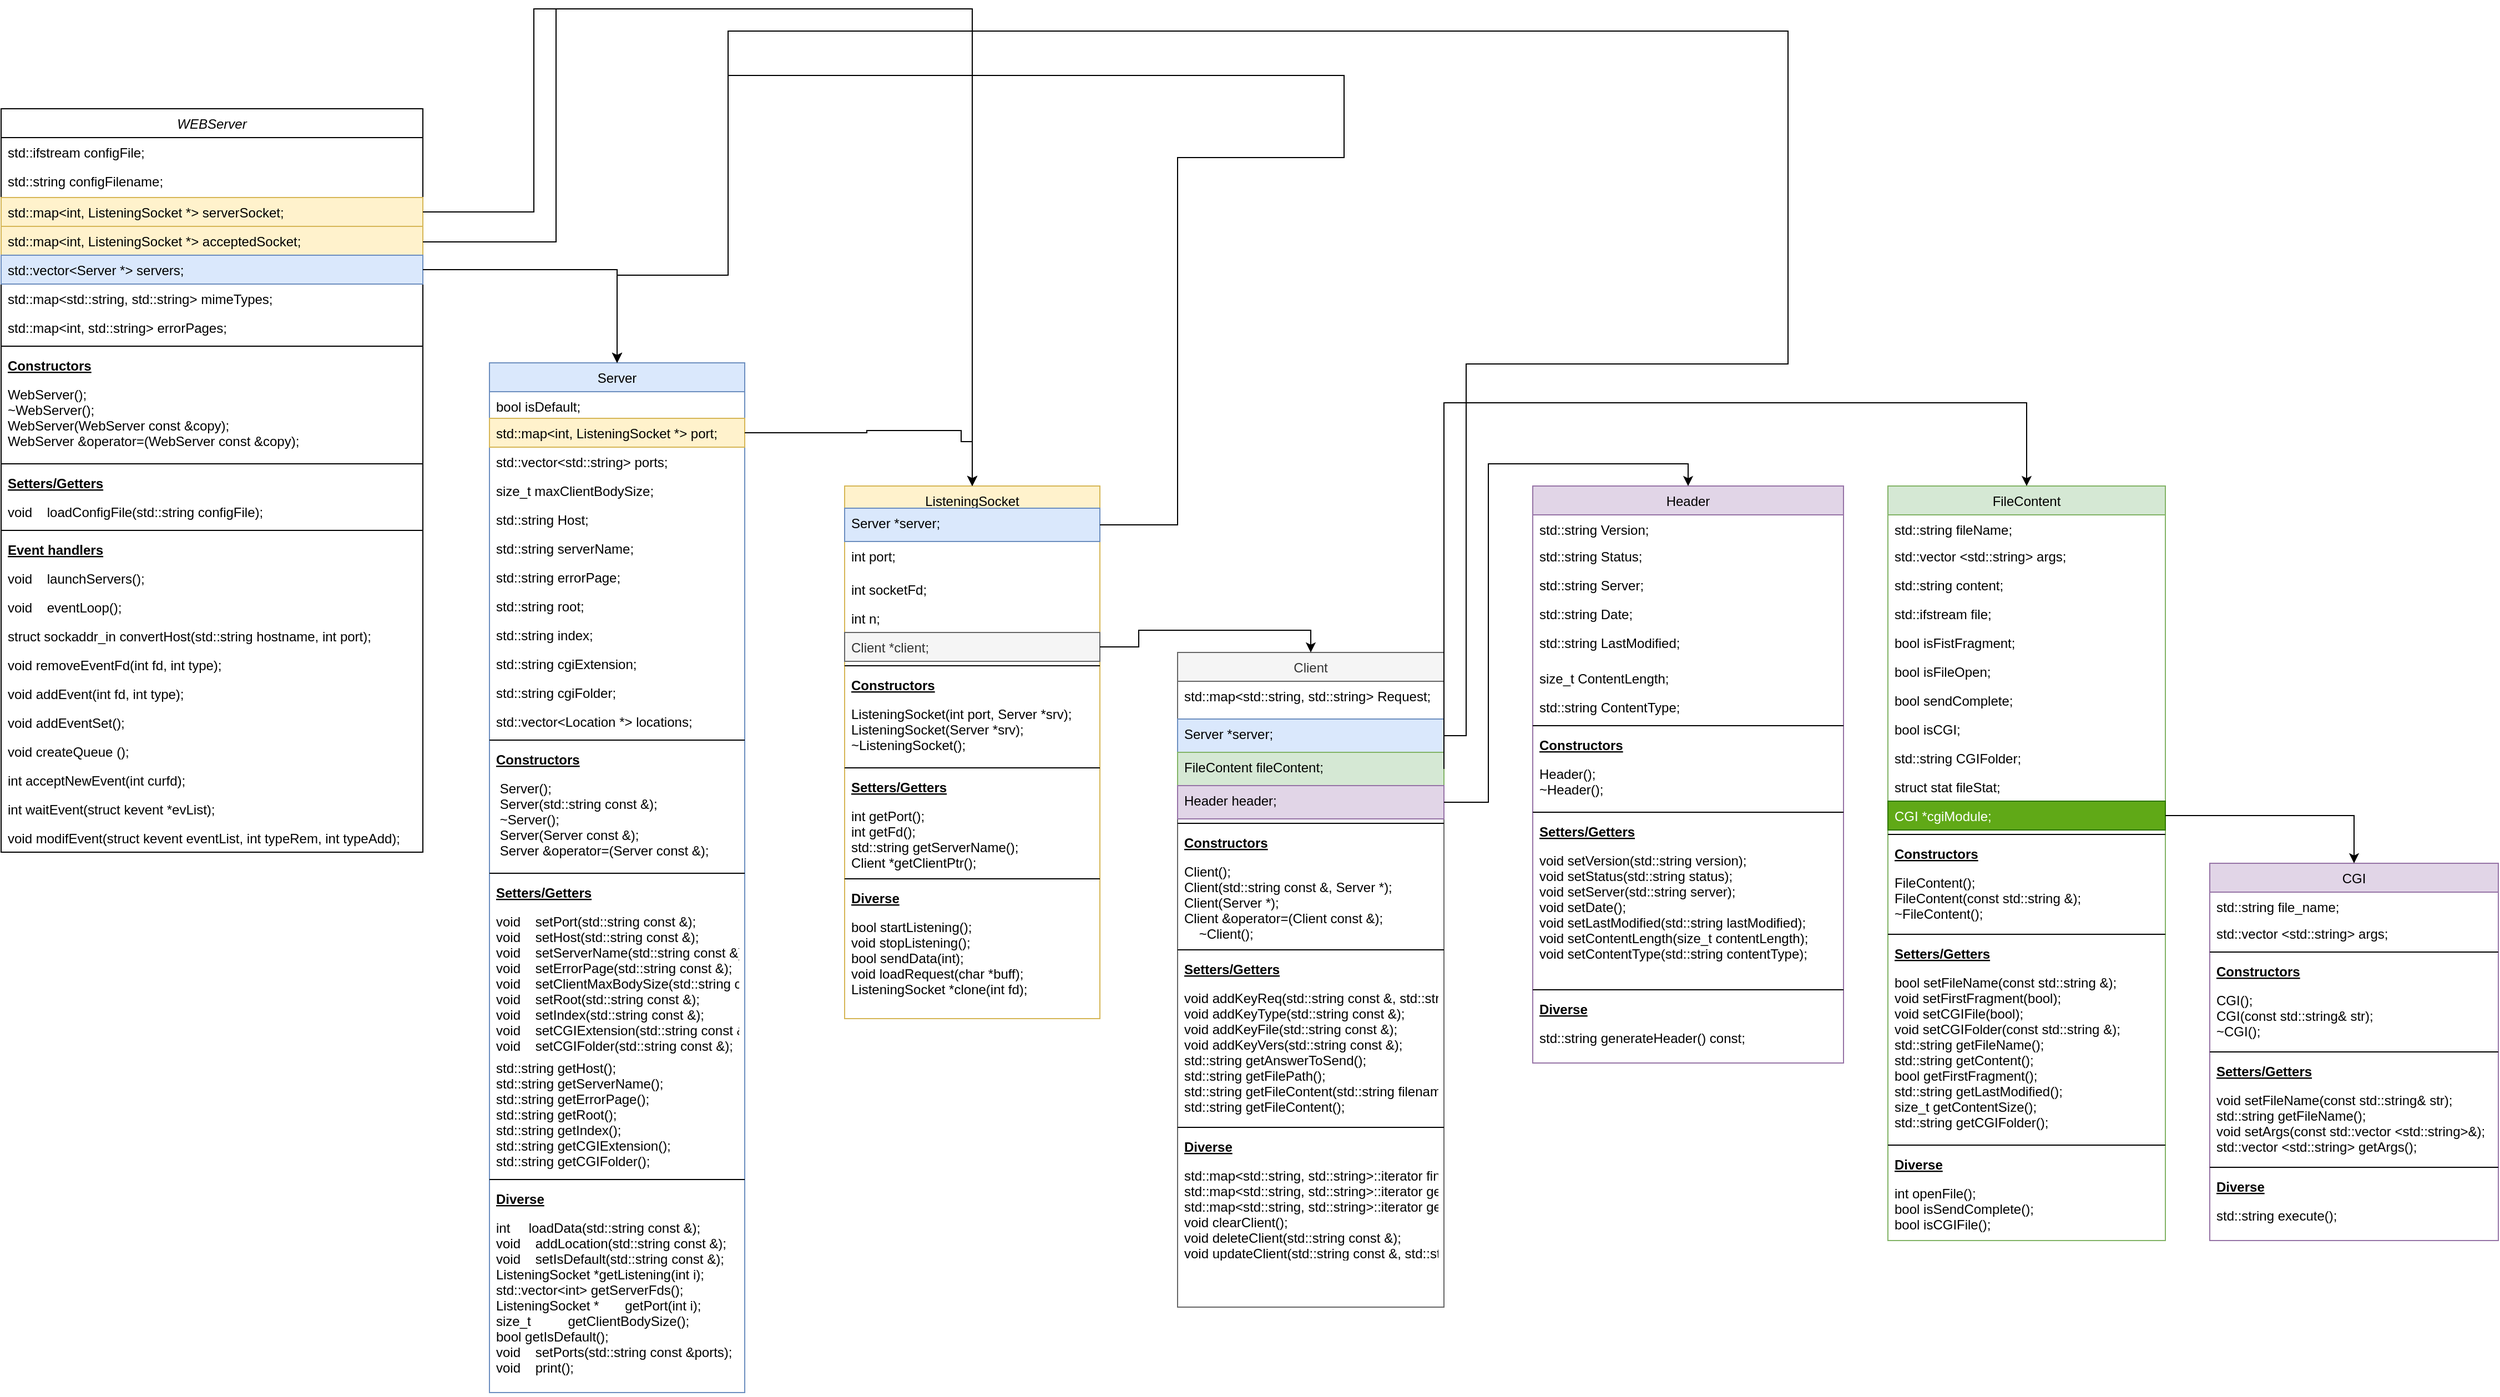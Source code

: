<mxfile version="24.4.8" type="device">
  <diagram id="C5RBs43oDa-KdzZeNtuy" name="Page-1">
    <mxGraphModel dx="3176" dy="6642" grid="1" gridSize="10" guides="1" tooltips="1" connect="1" arrows="1" fold="1" page="1" pageScale="1" pageWidth="2336" pageHeight="1654" math="0" shadow="0">
      <root>
        <mxCell id="WIyWlLk6GJQsqaUBKTNV-0" />
        <mxCell id="WIyWlLk6GJQsqaUBKTNV-1" parent="WIyWlLk6GJQsqaUBKTNV-0" />
        <mxCell id="zkfFHV4jXpPFQw0GAbJ--0" value="WEBServer" style="swimlane;fontStyle=2;align=center;verticalAlign=top;childLayout=stackLayout;horizontal=1;startSize=26;horizontalStack=0;resizeParent=1;resizeLast=0;collapsible=1;marginBottom=0;rounded=0;shadow=0;strokeWidth=1;" parent="WIyWlLk6GJQsqaUBKTNV-1" vertex="1">
          <mxGeometry x="40" y="-4840" width="380" height="670" as="geometry">
            <mxRectangle x="230" y="140" width="160" height="26" as="alternateBounds" />
          </mxGeometry>
        </mxCell>
        <mxCell id="zkfFHV4jXpPFQw0GAbJ--1" value="std::ifstream     configFile;" style="text;align=left;verticalAlign=top;spacingLeft=4;spacingRight=4;overflow=hidden;rotatable=0;points=[[0,0.5],[1,0.5]];portConstraint=eastwest;" parent="zkfFHV4jXpPFQw0GAbJ--0" vertex="1">
          <mxGeometry y="26" width="380" height="26" as="geometry" />
        </mxCell>
        <mxCell id="zkfFHV4jXpPFQw0GAbJ--2" value="        std::string         configFilename;" style="text;align=left;verticalAlign=top;spacingLeft=4;spacingRight=4;overflow=hidden;rotatable=0;points=[[0,0.5],[1,0.5]];portConstraint=eastwest;rounded=0;shadow=0;html=0;" parent="zkfFHV4jXpPFQw0GAbJ--0" vertex="1">
          <mxGeometry y="52" width="380" height="28" as="geometry" />
        </mxCell>
        <mxCell id="zkfFHV4jXpPFQw0GAbJ--3" value="        std::map&lt;int, ListeningSocket *&gt;    serverSocket;" style="text;align=left;verticalAlign=top;spacingLeft=4;spacingRight=4;overflow=hidden;rotatable=0;points=[[0,0.5],[1,0.5]];portConstraint=eastwest;rounded=0;shadow=0;html=0;fillColor=#fff2cc;strokeColor=#d6b656;" parent="zkfFHV4jXpPFQw0GAbJ--0" vertex="1">
          <mxGeometry y="80" width="380" height="26" as="geometry" />
        </mxCell>
        <mxCell id="ML2xo1FJerdkUP84CqIJ-1" value="std::map&lt;int, ListeningSocket *&gt; acceptedSocket;" style="text;align=left;verticalAlign=top;spacingLeft=4;spacingRight=4;overflow=hidden;rotatable=0;points=[[0,0.5],[1,0.5]];portConstraint=eastwest;rounded=0;shadow=0;html=0;fillColor=#fff2cc;strokeColor=#d6b656;" parent="zkfFHV4jXpPFQw0GAbJ--0" vertex="1">
          <mxGeometry y="106" width="380" height="26" as="geometry" />
        </mxCell>
        <mxCell id="ML2xo1FJerdkUP84CqIJ-2" value="        std::vector&lt;Server *&gt;   servers;" style="text;align=left;verticalAlign=top;spacingLeft=4;spacingRight=4;overflow=hidden;rotatable=0;points=[[0,0.5],[1,0.5]];portConstraint=eastwest;rounded=0;shadow=0;html=0;fillColor=#dae8fc;strokeColor=#6c8ebf;" parent="zkfFHV4jXpPFQw0GAbJ--0" vertex="1">
          <mxGeometry y="132" width="380" height="26" as="geometry" />
        </mxCell>
        <mxCell id="ML2xo1FJerdkUP84CqIJ-3" value="        std::map&lt;std::string, std::string&gt;  mimeTypes;" style="text;align=left;verticalAlign=top;spacingLeft=4;spacingRight=4;overflow=hidden;rotatable=0;points=[[0,0.5],[1,0.5]];portConstraint=eastwest;rounded=0;shadow=0;html=0;" parent="zkfFHV4jXpPFQw0GAbJ--0" vertex="1">
          <mxGeometry y="158" width="380" height="26" as="geometry" />
        </mxCell>
        <mxCell id="ML2xo1FJerdkUP84CqIJ-4" value="        std::map&lt;int, std::string&gt;  errorPages;" style="text;align=left;verticalAlign=top;spacingLeft=4;spacingRight=4;overflow=hidden;rotatable=0;points=[[0,0.5],[1,0.5]];portConstraint=eastwest;rounded=0;shadow=0;html=0;" parent="zkfFHV4jXpPFQw0GAbJ--0" vertex="1">
          <mxGeometry y="184" width="380" height="26" as="geometry" />
        </mxCell>
        <mxCell id="zkfFHV4jXpPFQw0GAbJ--4" value="" style="line;html=1;strokeWidth=1;align=left;verticalAlign=middle;spacingTop=-1;spacingLeft=3;spacingRight=3;rotatable=0;labelPosition=right;points=[];portConstraint=eastwest;" parent="zkfFHV4jXpPFQw0GAbJ--0" vertex="1">
          <mxGeometry y="210" width="380" height="8" as="geometry" />
        </mxCell>
        <mxCell id="lbcptkGWw-PFIqOmlA4B-38" value="Constructors" style="text;align=left;verticalAlign=top;spacingLeft=4;spacingRight=4;overflow=hidden;rotatable=0;points=[[0,0.5],[1,0.5]];portConstraint=eastwest;fontStyle=5" parent="zkfFHV4jXpPFQw0GAbJ--0" vertex="1">
          <mxGeometry y="218" width="380" height="26" as="geometry" />
        </mxCell>
        <mxCell id="lbcptkGWw-PFIqOmlA4B-5" value="WebServer();&#xa;~WebServer();&#xa;WebServer(WebServer const &amp;copy);&#xa;WebServer &amp;operator=(WebServer const &amp;copy);" style="text;align=left;verticalAlign=top;spacingLeft=4;spacingRight=4;overflow=hidden;rotatable=0;points=[[0,0.5],[1,0.5]];portConstraint=eastwest;" parent="zkfFHV4jXpPFQw0GAbJ--0" vertex="1">
          <mxGeometry y="244" width="380" height="72" as="geometry" />
        </mxCell>
        <mxCell id="lbcptkGWw-PFIqOmlA4B-21" value="" style="line;html=1;strokeWidth=1;align=left;verticalAlign=middle;spacingTop=-1;spacingLeft=3;spacingRight=3;rotatable=0;labelPosition=right;points=[];portConstraint=eastwest;" parent="zkfFHV4jXpPFQw0GAbJ--0" vertex="1">
          <mxGeometry y="316" width="380" height="8" as="geometry" />
        </mxCell>
        <mxCell id="lbcptkGWw-PFIqOmlA4B-41" value="Setters/Getters" style="text;align=left;verticalAlign=top;spacingLeft=4;spacingRight=4;overflow=hidden;rotatable=0;points=[[0,0.5],[1,0.5]];portConstraint=eastwest;fontStyle=5" parent="zkfFHV4jXpPFQw0GAbJ--0" vertex="1">
          <mxGeometry y="324" width="380" height="26" as="geometry" />
        </mxCell>
        <mxCell id="lbcptkGWw-PFIqOmlA4B-16" value="void    loadConfigFile(std::string configFile);" style="text;align=left;verticalAlign=top;spacingLeft=4;spacingRight=4;overflow=hidden;rotatable=0;points=[[0,0.5],[1,0.5]];portConstraint=eastwest;" parent="zkfFHV4jXpPFQw0GAbJ--0" vertex="1">
          <mxGeometry y="350" width="380" height="26" as="geometry" />
        </mxCell>
        <mxCell id="lbcptkGWw-PFIqOmlA4B-22" value="" style="line;html=1;strokeWidth=1;align=left;verticalAlign=middle;spacingTop=-1;spacingLeft=3;spacingRight=3;rotatable=0;labelPosition=right;points=[];portConstraint=eastwest;" parent="zkfFHV4jXpPFQw0GAbJ--0" vertex="1">
          <mxGeometry y="376" width="380" height="8" as="geometry" />
        </mxCell>
        <mxCell id="lbcptkGWw-PFIqOmlA4B-39" value="Event handlers" style="text;align=left;verticalAlign=top;spacingLeft=4;spacingRight=4;overflow=hidden;rotatable=0;points=[[0,0.5],[1,0.5]];portConstraint=eastwest;fontStyle=5" parent="zkfFHV4jXpPFQw0GAbJ--0" vertex="1">
          <mxGeometry y="384" width="380" height="26" as="geometry" />
        </mxCell>
        <mxCell id="lbcptkGWw-PFIqOmlA4B-15" value="void    launchServers();" style="text;align=left;verticalAlign=top;spacingLeft=4;spacingRight=4;overflow=hidden;rotatable=0;points=[[0,0.5],[1,0.5]];portConstraint=eastwest;" parent="zkfFHV4jXpPFQw0GAbJ--0" vertex="1">
          <mxGeometry y="410" width="380" height="26" as="geometry" />
        </mxCell>
        <mxCell id="lbcptkGWw-PFIqOmlA4B-14" value="void    eventLoop();" style="text;align=left;verticalAlign=top;spacingLeft=4;spacingRight=4;overflow=hidden;rotatable=0;points=[[0,0.5],[1,0.5]];portConstraint=eastwest;" parent="zkfFHV4jXpPFQw0GAbJ--0" vertex="1">
          <mxGeometry y="436" width="380" height="26" as="geometry" />
        </mxCell>
        <mxCell id="lbcptkGWw-PFIqOmlA4B-11" value="struct sockaddr_in convertHost(std::string hostname, int port);" style="text;align=left;verticalAlign=top;spacingLeft=4;spacingRight=4;overflow=hidden;rotatable=0;points=[[0,0.5],[1,0.5]];portConstraint=eastwest;" parent="zkfFHV4jXpPFQw0GAbJ--0" vertex="1">
          <mxGeometry y="462" width="380" height="26" as="geometry" />
        </mxCell>
        <mxCell id="lbcptkGWw-PFIqOmlA4B-12" value="void removeEventFd(int fd, int type);" style="text;align=left;verticalAlign=top;spacingLeft=4;spacingRight=4;overflow=hidden;rotatable=0;points=[[0,0.5],[1,0.5]];portConstraint=eastwest;" parent="zkfFHV4jXpPFQw0GAbJ--0" vertex="1">
          <mxGeometry y="488" width="380" height="26" as="geometry" />
        </mxCell>
        <mxCell id="lbcptkGWw-PFIqOmlA4B-13" value="void addEvent(int fd, int type);" style="text;align=left;verticalAlign=top;spacingLeft=4;spacingRight=4;overflow=hidden;rotatable=0;points=[[0,0.5],[1,0.5]];portConstraint=eastwest;" parent="zkfFHV4jXpPFQw0GAbJ--0" vertex="1">
          <mxGeometry y="514" width="380" height="26" as="geometry" />
        </mxCell>
        <mxCell id="lbcptkGWw-PFIqOmlA4B-10" value="void addEventSet();" style="text;align=left;verticalAlign=top;spacingLeft=4;spacingRight=4;overflow=hidden;rotatable=0;points=[[0,0.5],[1,0.5]];portConstraint=eastwest;" parent="zkfFHV4jXpPFQw0GAbJ--0" vertex="1">
          <mxGeometry y="540" width="380" height="26" as="geometry" />
        </mxCell>
        <mxCell id="lbcptkGWw-PFIqOmlA4B-9" value="void createQueue ();" style="text;align=left;verticalAlign=top;spacingLeft=4;spacingRight=4;overflow=hidden;rotatable=0;points=[[0,0.5],[1,0.5]];portConstraint=eastwest;" parent="zkfFHV4jXpPFQw0GAbJ--0" vertex="1">
          <mxGeometry y="566" width="380" height="26" as="geometry" />
        </mxCell>
        <mxCell id="lbcptkGWw-PFIqOmlA4B-8" value="int acceptNewEvent(int curfd);" style="text;align=left;verticalAlign=top;spacingLeft=4;spacingRight=4;overflow=hidden;rotatable=0;points=[[0,0.5],[1,0.5]];portConstraint=eastwest;" parent="zkfFHV4jXpPFQw0GAbJ--0" vertex="1">
          <mxGeometry y="592" width="380" height="26" as="geometry" />
        </mxCell>
        <mxCell id="lbcptkGWw-PFIqOmlA4B-7" value="int waitEvent(struct kevent *evList);" style="text;align=left;verticalAlign=top;spacingLeft=4;spacingRight=4;overflow=hidden;rotatable=0;points=[[0,0.5],[1,0.5]];portConstraint=eastwest;" parent="zkfFHV4jXpPFQw0GAbJ--0" vertex="1">
          <mxGeometry y="618" width="380" height="26" as="geometry" />
        </mxCell>
        <mxCell id="lbcptkGWw-PFIqOmlA4B-2" value="void modifEvent(struct kevent eventList, int typeRem, int typeAdd);" style="text;align=left;verticalAlign=top;spacingLeft=4;spacingRight=4;overflow=hidden;rotatable=0;points=[[0,0.5],[1,0.5]];portConstraint=eastwest;" parent="zkfFHV4jXpPFQw0GAbJ--0" vertex="1">
          <mxGeometry y="644" width="380" height="26" as="geometry" />
        </mxCell>
        <mxCell id="zkfFHV4jXpPFQw0GAbJ--6" value="FileContent" style="swimlane;fontStyle=0;align=center;verticalAlign=top;childLayout=stackLayout;horizontal=1;startSize=26;horizontalStack=0;resizeParent=1;resizeLast=0;collapsible=1;marginBottom=0;rounded=0;shadow=0;strokeWidth=1;fillColor=#d5e8d4;strokeColor=#82b366;" parent="WIyWlLk6GJQsqaUBKTNV-1" vertex="1">
          <mxGeometry x="1740" y="-4500" width="250" height="680" as="geometry">
            <mxRectangle x="130" y="380" width="160" height="26" as="alternateBounds" />
          </mxGeometry>
        </mxCell>
        <mxCell id="zkfFHV4jXpPFQw0GAbJ--7" value="std::string fileName;" style="text;align=left;verticalAlign=top;spacingLeft=4;spacingRight=4;overflow=hidden;rotatable=0;points=[[0,0.5],[1,0.5]];portConstraint=eastwest;" parent="zkfFHV4jXpPFQw0GAbJ--6" vertex="1">
          <mxGeometry y="26" width="250" height="24" as="geometry" />
        </mxCell>
        <mxCell id="ML2xo1FJerdkUP84CqIJ-68" value="std::vector &lt;std::string&gt; args;" style="text;align=left;verticalAlign=top;spacingLeft=4;spacingRight=4;overflow=hidden;rotatable=0;points=[[0,0.5],[1,0.5]];portConstraint=eastwest;rounded=0;shadow=0;html=0;" parent="zkfFHV4jXpPFQw0GAbJ--6" vertex="1">
          <mxGeometry y="50" width="250" height="26" as="geometry" />
        </mxCell>
        <mxCell id="ML2xo1FJerdkUP84CqIJ-76" value="std::string content;" style="text;align=left;verticalAlign=top;spacingLeft=4;spacingRight=4;overflow=hidden;rotatable=0;points=[[0,0.5],[1,0.5]];portConstraint=eastwest;rounded=0;shadow=0;html=0;" parent="zkfFHV4jXpPFQw0GAbJ--6" vertex="1">
          <mxGeometry y="76" width="250" height="26" as="geometry" />
        </mxCell>
        <mxCell id="ML2xo1FJerdkUP84CqIJ-75" value="std::ifstream file;" style="text;align=left;verticalAlign=top;spacingLeft=4;spacingRight=4;overflow=hidden;rotatable=0;points=[[0,0.5],[1,0.5]];portConstraint=eastwest;rounded=0;shadow=0;html=0;" parent="zkfFHV4jXpPFQw0GAbJ--6" vertex="1">
          <mxGeometry y="102" width="250" height="26" as="geometry" />
        </mxCell>
        <mxCell id="ML2xo1FJerdkUP84CqIJ-74" value="bool isFistFragment;" style="text;align=left;verticalAlign=top;spacingLeft=4;spacingRight=4;overflow=hidden;rotatable=0;points=[[0,0.5],[1,0.5]];portConstraint=eastwest;rounded=0;shadow=0;html=0;" parent="zkfFHV4jXpPFQw0GAbJ--6" vertex="1">
          <mxGeometry y="128" width="250" height="26" as="geometry" />
        </mxCell>
        <mxCell id="ML2xo1FJerdkUP84CqIJ-73" value="bool isFileOpen;" style="text;align=left;verticalAlign=top;spacingLeft=4;spacingRight=4;overflow=hidden;rotatable=0;points=[[0,0.5],[1,0.5]];portConstraint=eastwest;rounded=0;shadow=0;html=0;" parent="zkfFHV4jXpPFQw0GAbJ--6" vertex="1">
          <mxGeometry y="154" width="250" height="26" as="geometry" />
        </mxCell>
        <mxCell id="ML2xo1FJerdkUP84CqIJ-72" value="bool sendComplete;" style="text;align=left;verticalAlign=top;spacingLeft=4;spacingRight=4;overflow=hidden;rotatable=0;points=[[0,0.5],[1,0.5]];portConstraint=eastwest;rounded=0;shadow=0;html=0;" parent="zkfFHV4jXpPFQw0GAbJ--6" vertex="1">
          <mxGeometry y="180" width="250" height="26" as="geometry" />
        </mxCell>
        <mxCell id="ML2xo1FJerdkUP84CqIJ-71" value="bool isCGI;" style="text;align=left;verticalAlign=top;spacingLeft=4;spacingRight=4;overflow=hidden;rotatable=0;points=[[0,0.5],[1,0.5]];portConstraint=eastwest;rounded=0;shadow=0;html=0;" parent="zkfFHV4jXpPFQw0GAbJ--6" vertex="1">
          <mxGeometry y="206" width="250" height="26" as="geometry" />
        </mxCell>
        <mxCell id="ML2xo1FJerdkUP84CqIJ-88" value="std::string CGIFolder;" style="text;align=left;verticalAlign=top;spacingLeft=4;spacingRight=4;overflow=hidden;rotatable=0;points=[[0,0.5],[1,0.5]];portConstraint=eastwest;rounded=0;shadow=0;html=0;" parent="zkfFHV4jXpPFQw0GAbJ--6" vertex="1">
          <mxGeometry y="232" width="250" height="26" as="geometry" />
        </mxCell>
        <mxCell id="ML2xo1FJerdkUP84CqIJ-70" value="struct stat fileStat;" style="text;align=left;verticalAlign=top;spacingLeft=4;spacingRight=4;overflow=hidden;rotatable=0;points=[[0,0.5],[1,0.5]];portConstraint=eastwest;rounded=0;shadow=0;html=0;" parent="zkfFHV4jXpPFQw0GAbJ--6" vertex="1">
          <mxGeometry y="258" width="250" height="26" as="geometry" />
        </mxCell>
        <mxCell id="ML2xo1FJerdkUP84CqIJ-69" value="CGI *cgiModule;" style="text;align=left;verticalAlign=top;spacingLeft=4;spacingRight=4;overflow=hidden;rotatable=0;points=[[0,0.5],[1,0.5]];portConstraint=eastwest;rounded=0;shadow=0;html=0;fillColor=#60a917;fontColor=#ffffff;strokeColor=#2D7600;" parent="zkfFHV4jXpPFQw0GAbJ--6" vertex="1">
          <mxGeometry y="284" width="250" height="26" as="geometry" />
        </mxCell>
        <mxCell id="zkfFHV4jXpPFQw0GAbJ--9" value="" style="line;html=1;strokeWidth=1;align=left;verticalAlign=middle;spacingTop=-1;spacingLeft=3;spacingRight=3;rotatable=0;labelPosition=right;points=[];portConstraint=eastwest;" parent="zkfFHV4jXpPFQw0GAbJ--6" vertex="1">
          <mxGeometry y="310" width="250" height="8" as="geometry" />
        </mxCell>
        <mxCell id="lbcptkGWw-PFIqOmlA4B-86" value="Constructors" style="text;align=left;verticalAlign=top;spacingLeft=4;spacingRight=4;overflow=hidden;rotatable=0;points=[[0,0.5],[1,0.5]];portConstraint=eastwest;fontStyle=5" parent="zkfFHV4jXpPFQw0GAbJ--6" vertex="1">
          <mxGeometry y="318" width="250" height="26" as="geometry" />
        </mxCell>
        <mxCell id="zkfFHV4jXpPFQw0GAbJ--10" value="FileContent();&#xa;FileContent(const std::string &amp;);&#xa;~FileContent();" style="text;align=left;verticalAlign=top;spacingLeft=4;spacingRight=4;overflow=hidden;rotatable=0;points=[[0,0.5],[1,0.5]];portConstraint=eastwest;fontStyle=0" parent="zkfFHV4jXpPFQw0GAbJ--6" vertex="1">
          <mxGeometry y="344" width="250" height="56" as="geometry" />
        </mxCell>
        <mxCell id="lbcptkGWw-PFIqOmlA4B-92" value="" style="line;html=1;strokeWidth=1;align=left;verticalAlign=middle;spacingTop=-1;spacingLeft=3;spacingRight=3;rotatable=0;labelPosition=right;points=[];portConstraint=eastwest;" parent="zkfFHV4jXpPFQw0GAbJ--6" vertex="1">
          <mxGeometry y="400" width="250" height="8" as="geometry" />
        </mxCell>
        <mxCell id="lbcptkGWw-PFIqOmlA4B-93" value="Setters/Getters" style="text;align=left;verticalAlign=top;spacingLeft=4;spacingRight=4;overflow=hidden;rotatable=0;points=[[0,0.5],[1,0.5]];portConstraint=eastwest;fontStyle=5" parent="zkfFHV4jXpPFQw0GAbJ--6" vertex="1">
          <mxGeometry y="408" width="250" height="26" as="geometry" />
        </mxCell>
        <mxCell id="lbcptkGWw-PFIqOmlA4B-88" value="bool setFileName(const std::string &amp;);&#xa;void setFirstFragment(bool);&#xa;void setCGIFile(bool);&#xa;void setCGIFolder(const std::string &amp;);&#xa;std::string getFileName();&#xa;std::string getContent();&#xa;bool getFirstFragment();&#xa;std::string getLastModified();&#xa;size_t getContentSize();&#xa;std::string getCGIFolder();" style="text;align=left;verticalAlign=top;spacingLeft=4;spacingRight=4;overflow=hidden;rotatable=0;points=[[0,0.5],[1,0.5]];portConstraint=eastwest;" parent="zkfFHV4jXpPFQw0GAbJ--6" vertex="1">
          <mxGeometry y="434" width="250" height="156" as="geometry" />
        </mxCell>
        <mxCell id="lbcptkGWw-PFIqOmlA4B-94" value="" style="line;html=1;strokeWidth=1;align=left;verticalAlign=middle;spacingTop=-1;spacingLeft=3;spacingRight=3;rotatable=0;labelPosition=right;points=[];portConstraint=eastwest;" parent="zkfFHV4jXpPFQw0GAbJ--6" vertex="1">
          <mxGeometry y="590" width="250" height="8" as="geometry" />
        </mxCell>
        <mxCell id="lbcptkGWw-PFIqOmlA4B-95" value="Diverse" style="text;align=left;verticalAlign=top;spacingLeft=4;spacingRight=4;overflow=hidden;rotatable=0;points=[[0,0.5],[1,0.5]];portConstraint=eastwest;fontStyle=5" parent="zkfFHV4jXpPFQw0GAbJ--6" vertex="1">
          <mxGeometry y="598" width="250" height="26" as="geometry" />
        </mxCell>
        <mxCell id="lbcptkGWw-PFIqOmlA4B-91" value="int openFile();&#xa;bool isSendComplete();&#xa;bool isCGIFile();" style="text;align=left;verticalAlign=top;spacingLeft=4;spacingRight=4;overflow=hidden;rotatable=0;points=[[0,0.5],[1,0.5]];portConstraint=eastwest;" parent="zkfFHV4jXpPFQw0GAbJ--6" vertex="1">
          <mxGeometry y="624" width="250" height="56" as="geometry" />
        </mxCell>
        <mxCell id="zkfFHV4jXpPFQw0GAbJ--13" value="Header" style="swimlane;fontStyle=0;align=center;verticalAlign=top;childLayout=stackLayout;horizontal=1;startSize=26;horizontalStack=0;resizeParent=1;resizeLast=0;collapsible=1;marginBottom=0;rounded=0;shadow=0;strokeWidth=1;fillColor=#e1d5e7;strokeColor=#9673a6;" parent="WIyWlLk6GJQsqaUBKTNV-1" vertex="1">
          <mxGeometry x="1420" y="-4500" width="280" height="520" as="geometry">
            <mxRectangle x="340" y="380" width="170" height="26" as="alternateBounds" />
          </mxGeometry>
        </mxCell>
        <mxCell id="zkfFHV4jXpPFQw0GAbJ--14" value="        std::string Version;" style="text;align=left;verticalAlign=top;spacingLeft=4;spacingRight=4;overflow=hidden;rotatable=0;points=[[0,0.5],[1,0.5]];portConstraint=eastwest;" parent="zkfFHV4jXpPFQw0GAbJ--13" vertex="1">
          <mxGeometry y="26" width="280" height="24" as="geometry" />
        </mxCell>
        <mxCell id="ML2xo1FJerdkUP84CqIJ-53" value="std::string Status;" style="text;align=left;verticalAlign=top;spacingLeft=4;spacingRight=4;overflow=hidden;rotatable=0;points=[[0,0.5],[1,0.5]];portConstraint=eastwest;" parent="zkfFHV4jXpPFQw0GAbJ--13" vertex="1">
          <mxGeometry y="50" width="280" height="26" as="geometry" />
        </mxCell>
        <mxCell id="ML2xo1FJerdkUP84CqIJ-52" value="std::string Server;" style="text;align=left;verticalAlign=top;spacingLeft=4;spacingRight=4;overflow=hidden;rotatable=0;points=[[0,0.5],[1,0.5]];portConstraint=eastwest;" parent="zkfFHV4jXpPFQw0GAbJ--13" vertex="1">
          <mxGeometry y="76" width="280" height="26" as="geometry" />
        </mxCell>
        <mxCell id="ML2xo1FJerdkUP84CqIJ-51" value="std::string Date;" style="text;align=left;verticalAlign=top;spacingLeft=4;spacingRight=4;overflow=hidden;rotatable=0;points=[[0,0.5],[1,0.5]];portConstraint=eastwest;" parent="zkfFHV4jXpPFQw0GAbJ--13" vertex="1">
          <mxGeometry y="102" width="280" height="26" as="geometry" />
        </mxCell>
        <mxCell id="ML2xo1FJerdkUP84CqIJ-50" value="std::string LastModified;" style="text;align=left;verticalAlign=top;spacingLeft=4;spacingRight=4;overflow=hidden;rotatable=0;points=[[0,0.5],[1,0.5]];portConstraint=eastwest;" parent="zkfFHV4jXpPFQw0GAbJ--13" vertex="1">
          <mxGeometry y="128" width="280" height="32" as="geometry" />
        </mxCell>
        <mxCell id="ML2xo1FJerdkUP84CqIJ-49" value="size_t ContentLength;" style="text;align=left;verticalAlign=top;spacingLeft=4;spacingRight=4;overflow=hidden;rotatable=0;points=[[0,0.5],[1,0.5]];portConstraint=eastwest;" parent="zkfFHV4jXpPFQw0GAbJ--13" vertex="1">
          <mxGeometry y="160" width="280" height="26" as="geometry" />
        </mxCell>
        <mxCell id="ML2xo1FJerdkUP84CqIJ-55" value="std::string ContentType;" style="text;align=left;verticalAlign=top;spacingLeft=4;spacingRight=4;overflow=hidden;rotatable=0;points=[[0,0.5],[1,0.5]];portConstraint=eastwest;" parent="zkfFHV4jXpPFQw0GAbJ--13" vertex="1">
          <mxGeometry y="186" width="280" height="26" as="geometry" />
        </mxCell>
        <mxCell id="zkfFHV4jXpPFQw0GAbJ--15" value="" style="line;html=1;strokeWidth=1;align=left;verticalAlign=middle;spacingTop=-1;spacingLeft=3;spacingRight=3;rotatable=0;labelPosition=right;points=[];portConstraint=eastwest;" parent="zkfFHV4jXpPFQw0GAbJ--13" vertex="1">
          <mxGeometry y="212" width="280" height="8" as="geometry" />
        </mxCell>
        <mxCell id="lbcptkGWw-PFIqOmlA4B-78" value="Constructors" style="text;align=left;verticalAlign=top;spacingLeft=4;spacingRight=4;overflow=hidden;rotatable=0;points=[[0,0.5],[1,0.5]];portConstraint=eastwest;fontStyle=5" parent="zkfFHV4jXpPFQw0GAbJ--13" vertex="1">
          <mxGeometry y="220" width="280" height="26" as="geometry" />
        </mxCell>
        <mxCell id="lbcptkGWw-PFIqOmlA4B-79" value="Header();&#xa;~Header();" style="text;align=left;verticalAlign=top;spacingLeft=4;spacingRight=4;overflow=hidden;rotatable=0;points=[[0,0.5],[1,0.5]];portConstraint=eastwest;" parent="zkfFHV4jXpPFQw0GAbJ--13" vertex="1">
          <mxGeometry y="246" width="280" height="44" as="geometry" />
        </mxCell>
        <mxCell id="lbcptkGWw-PFIqOmlA4B-80" value="" style="line;html=1;strokeWidth=1;align=left;verticalAlign=middle;spacingTop=-1;spacingLeft=3;spacingRight=3;rotatable=0;labelPosition=right;points=[];portConstraint=eastwest;" parent="zkfFHV4jXpPFQw0GAbJ--13" vertex="1">
          <mxGeometry y="290" width="280" height="8" as="geometry" />
        </mxCell>
        <mxCell id="lbcptkGWw-PFIqOmlA4B-81" value="Setters/Getters" style="text;align=left;verticalAlign=top;spacingLeft=4;spacingRight=4;overflow=hidden;rotatable=0;points=[[0,0.5],[1,0.5]];portConstraint=eastwest;fontStyle=5" parent="zkfFHV4jXpPFQw0GAbJ--13" vertex="1">
          <mxGeometry y="298" width="280" height="26" as="geometry" />
        </mxCell>
        <mxCell id="lbcptkGWw-PFIqOmlA4B-82" value="void setVersion(std::string version);&#xa;void setStatus(std::string status);&#xa;void setServer(std::string server);&#xa;void setDate();&#xa;void setLastModified(std::string lastModified);&#xa;void setContentLength(size_t contentLength);&#xa;void setContentType(std::string contentType);" style="text;align=left;verticalAlign=top;spacingLeft=4;spacingRight=4;overflow=hidden;rotatable=0;points=[[0,0.5],[1,0.5]];portConstraint=eastwest;" parent="zkfFHV4jXpPFQw0GAbJ--13" vertex="1">
          <mxGeometry y="324" width="280" height="126" as="geometry" />
        </mxCell>
        <mxCell id="lbcptkGWw-PFIqOmlA4B-83" value="" style="line;html=1;strokeWidth=1;align=left;verticalAlign=middle;spacingTop=-1;spacingLeft=3;spacingRight=3;rotatable=0;labelPosition=right;points=[];portConstraint=eastwest;" parent="zkfFHV4jXpPFQw0GAbJ--13" vertex="1">
          <mxGeometry y="450" width="280" height="8" as="geometry" />
        </mxCell>
        <mxCell id="lbcptkGWw-PFIqOmlA4B-84" value="Diverse" style="text;align=left;verticalAlign=top;spacingLeft=4;spacingRight=4;overflow=hidden;rotatable=0;points=[[0,0.5],[1,0.5]];portConstraint=eastwest;fontStyle=5" parent="zkfFHV4jXpPFQw0GAbJ--13" vertex="1">
          <mxGeometry y="458" width="280" height="26" as="geometry" />
        </mxCell>
        <mxCell id="lbcptkGWw-PFIqOmlA4B-77" value="std::string generateHeader() const;" style="text;align=left;verticalAlign=top;spacingLeft=4;spacingRight=4;overflow=hidden;rotatable=0;points=[[0,0.5],[1,0.5]];portConstraint=eastwest;" parent="zkfFHV4jXpPFQw0GAbJ--13" vertex="1">
          <mxGeometry y="484" width="280" height="36" as="geometry" />
        </mxCell>
        <mxCell id="zkfFHV4jXpPFQw0GAbJ--17" value="Server" style="swimlane;fontStyle=0;align=center;verticalAlign=top;childLayout=stackLayout;horizontal=1;startSize=26;horizontalStack=0;resizeParent=1;resizeLast=0;collapsible=1;marginBottom=0;rounded=0;shadow=0;strokeWidth=1;fillColor=#dae8fc;strokeColor=#6c8ebf;" parent="WIyWlLk6GJQsqaUBKTNV-1" vertex="1">
          <mxGeometry x="480" y="-4611" width="230" height="928" as="geometry">
            <mxRectangle x="550" y="140" width="160" height="26" as="alternateBounds" />
          </mxGeometry>
        </mxCell>
        <mxCell id="zkfFHV4jXpPFQw0GAbJ--18" value="        bool        isDefault;" style="text;align=left;verticalAlign=top;spacingLeft=4;spacingRight=4;overflow=hidden;rotatable=0;points=[[0,0.5],[1,0.5]];portConstraint=eastwest;fontStyle=0" parent="zkfFHV4jXpPFQw0GAbJ--17" vertex="1">
          <mxGeometry y="26" width="230" height="24" as="geometry" />
        </mxCell>
        <mxCell id="zkfFHV4jXpPFQw0GAbJ--19" value="std::map&lt;int, ListeningSocket *&gt; port;" style="text;align=left;verticalAlign=top;spacingLeft=4;spacingRight=4;overflow=hidden;rotatable=0;points=[[0,0.5],[1,0.5]];portConstraint=eastwest;rounded=0;shadow=0;html=0;fillColor=#fff2cc;strokeColor=#d6b656;" parent="zkfFHV4jXpPFQw0GAbJ--17" vertex="1">
          <mxGeometry y="50" width="230" height="26" as="geometry" />
        </mxCell>
        <mxCell id="ML2xo1FJerdkUP84CqIJ-5" value="std::vector&lt;std::string&gt; ports;" style="text;align=left;verticalAlign=top;spacingLeft=4;spacingRight=4;overflow=hidden;rotatable=0;points=[[0,0.5],[1,0.5]];portConstraint=eastwest;rounded=0;shadow=0;html=0;" parent="zkfFHV4jXpPFQw0GAbJ--17" vertex="1">
          <mxGeometry y="76" width="230" height="26" as="geometry" />
        </mxCell>
        <mxCell id="ML2xo1FJerdkUP84CqIJ-6" value="size_t maxClientBodySize;" style="text;align=left;verticalAlign=top;spacingLeft=4;spacingRight=4;overflow=hidden;rotatable=0;points=[[0,0.5],[1,0.5]];portConstraint=eastwest;rounded=0;shadow=0;html=0;" parent="zkfFHV4jXpPFQw0GAbJ--17" vertex="1">
          <mxGeometry y="102" width="230" height="26" as="geometry" />
        </mxCell>
        <mxCell id="ML2xo1FJerdkUP84CqIJ-7" value="std::string Host;" style="text;align=left;verticalAlign=top;spacingLeft=4;spacingRight=4;overflow=hidden;rotatable=0;points=[[0,0.5],[1,0.5]];portConstraint=eastwest;rounded=0;shadow=0;html=0;" parent="zkfFHV4jXpPFQw0GAbJ--17" vertex="1">
          <mxGeometry y="128" width="230" height="26" as="geometry" />
        </mxCell>
        <mxCell id="ML2xo1FJerdkUP84CqIJ-10" value="std::string serverName;" style="text;align=left;verticalAlign=top;spacingLeft=4;spacingRight=4;overflow=hidden;rotatable=0;points=[[0,0.5],[1,0.5]];portConstraint=eastwest;rounded=0;shadow=0;html=0;" parent="zkfFHV4jXpPFQw0GAbJ--17" vertex="1">
          <mxGeometry y="154" width="230" height="26" as="geometry" />
        </mxCell>
        <mxCell id="ML2xo1FJerdkUP84CqIJ-8" value="std::string errorPage;" style="text;align=left;verticalAlign=top;spacingLeft=4;spacingRight=4;overflow=hidden;rotatable=0;points=[[0,0.5],[1,0.5]];portConstraint=eastwest;rounded=0;shadow=0;html=0;" parent="zkfFHV4jXpPFQw0GAbJ--17" vertex="1">
          <mxGeometry y="180" width="230" height="26" as="geometry" />
        </mxCell>
        <mxCell id="ML2xo1FJerdkUP84CqIJ-9" value="std::string root;" style="text;align=left;verticalAlign=top;spacingLeft=4;spacingRight=4;overflow=hidden;rotatable=0;points=[[0,0.5],[1,0.5]];portConstraint=eastwest;rounded=0;shadow=0;html=0;" parent="zkfFHV4jXpPFQw0GAbJ--17" vertex="1">
          <mxGeometry y="206" width="230" height="26" as="geometry" />
        </mxCell>
        <mxCell id="ML2xo1FJerdkUP84CqIJ-16" value="std::string index;" style="text;align=left;verticalAlign=top;spacingLeft=4;spacingRight=4;overflow=hidden;rotatable=0;points=[[0,0.5],[1,0.5]];portConstraint=eastwest;rounded=0;shadow=0;html=0;" parent="zkfFHV4jXpPFQw0GAbJ--17" vertex="1">
          <mxGeometry y="232" width="230" height="26" as="geometry" />
        </mxCell>
        <mxCell id="ML2xo1FJerdkUP84CqIJ-15" value="std::string cgiExtension;" style="text;align=left;verticalAlign=top;spacingLeft=4;spacingRight=4;overflow=hidden;rotatable=0;points=[[0,0.5],[1,0.5]];portConstraint=eastwest;rounded=0;shadow=0;html=0;" parent="zkfFHV4jXpPFQw0GAbJ--17" vertex="1">
          <mxGeometry y="258" width="230" height="26" as="geometry" />
        </mxCell>
        <mxCell id="ML2xo1FJerdkUP84CqIJ-14" value="std::string cgiFolder;" style="text;align=left;verticalAlign=top;spacingLeft=4;spacingRight=4;overflow=hidden;rotatable=0;points=[[0,0.5],[1,0.5]];portConstraint=eastwest;rounded=0;shadow=0;html=0;" parent="zkfFHV4jXpPFQw0GAbJ--17" vertex="1">
          <mxGeometry y="284" width="230" height="26" as="geometry" />
        </mxCell>
        <mxCell id="ML2xo1FJerdkUP84CqIJ-13" value="std::vector&lt;Location *&gt; locations;" style="text;align=left;verticalAlign=top;spacingLeft=4;spacingRight=4;overflow=hidden;rotatable=0;points=[[0,0.5],[1,0.5]];portConstraint=eastwest;rounded=0;shadow=0;html=0;" parent="zkfFHV4jXpPFQw0GAbJ--17" vertex="1">
          <mxGeometry y="310" width="230" height="26" as="geometry" />
        </mxCell>
        <mxCell id="zkfFHV4jXpPFQw0GAbJ--23" value="" style="line;html=1;strokeWidth=1;align=left;verticalAlign=middle;spacingTop=-1;spacingLeft=3;spacingRight=3;rotatable=0;labelPosition=right;points=[];portConstraint=eastwest;" parent="zkfFHV4jXpPFQw0GAbJ--17" vertex="1">
          <mxGeometry y="336" width="230" height="8" as="geometry" />
        </mxCell>
        <mxCell id="lbcptkGWw-PFIqOmlA4B-35" value="Constructors" style="text;align=left;verticalAlign=top;spacingLeft=4;spacingRight=4;overflow=hidden;rotatable=0;points=[[0,0.5],[1,0.5]];portConstraint=eastwest;fontStyle=5" parent="zkfFHV4jXpPFQw0GAbJ--17" vertex="1">
          <mxGeometry y="344" width="230" height="26" as="geometry" />
        </mxCell>
        <mxCell id="zkfFHV4jXpPFQw0GAbJ--24" value=" Server();&#xa; Server(std::string const &amp;);&#xa; ~Server();&#xa; Server(Server const &amp;);&#xa; Server &amp;operator=(Server const &amp;);" style="text;align=left;verticalAlign=top;spacingLeft=4;spacingRight=4;overflow=hidden;rotatable=0;points=[[0,0.5],[1,0.5]];portConstraint=eastwest;" parent="zkfFHV4jXpPFQw0GAbJ--17" vertex="1">
          <mxGeometry y="370" width="230" height="86" as="geometry" />
        </mxCell>
        <mxCell id="lbcptkGWw-PFIqOmlA4B-34" value="" style="line;html=1;strokeWidth=1;align=left;verticalAlign=middle;spacingTop=-1;spacingLeft=3;spacingRight=3;rotatable=0;labelPosition=right;points=[];portConstraint=eastwest;" parent="zkfFHV4jXpPFQw0GAbJ--17" vertex="1">
          <mxGeometry y="456" width="230" height="8" as="geometry" />
        </mxCell>
        <mxCell id="lbcptkGWw-PFIqOmlA4B-36" value="Setters/Getters" style="text;align=left;verticalAlign=top;spacingLeft=4;spacingRight=4;overflow=hidden;rotatable=0;points=[[0,0.5],[1,0.5]];portConstraint=eastwest;fontStyle=5" parent="zkfFHV4jXpPFQw0GAbJ--17" vertex="1">
          <mxGeometry y="464" width="230" height="26" as="geometry" />
        </mxCell>
        <mxCell id="lbcptkGWw-PFIqOmlA4B-23" value="void    setPort(std::string const &amp;);&#xa;void    setHost(std::string const &amp;);&#xa;void    setServerName(std::string const &amp;);&#xa;void    setErrorPage(std::string const &amp;);&#xa;void    setClientMaxBodySize(std::string const &amp;);&#xa;void    setRoot(std::string const &amp;);&#xa;void    setIndex(std::string const &amp;);&#xa;void    setCGIExtension(std::string const &amp;);&#xa;void    setCGIFolder(std::string const &amp;);" style="text;align=left;verticalAlign=top;spacingLeft=4;spacingRight=4;overflow=hidden;rotatable=0;points=[[0,0.5],[1,0.5]];portConstraint=eastwest;" parent="zkfFHV4jXpPFQw0GAbJ--17" vertex="1">
          <mxGeometry y="490" width="230" height="132" as="geometry" />
        </mxCell>
        <mxCell id="lbcptkGWw-PFIqOmlA4B-33" value="std::string getHost();&#xa;std::string getServerName();&#xa;std::string getErrorPage();&#xa;std::string getRoot();&#xa;std::string getIndex();&#xa;std::string getCGIExtension();&#xa;std::string getCGIFolder();" style="text;align=left;verticalAlign=top;spacingLeft=4;spacingRight=4;overflow=hidden;rotatable=0;points=[[0,0.5],[1,0.5]];portConstraint=eastwest;" parent="zkfFHV4jXpPFQw0GAbJ--17" vertex="1">
          <mxGeometry y="622" width="230" height="110" as="geometry" />
        </mxCell>
        <mxCell id="lbcptkGWw-PFIqOmlA4B-42" value="" style="line;html=1;strokeWidth=1;align=left;verticalAlign=middle;spacingTop=-1;spacingLeft=3;spacingRight=3;rotatable=0;labelPosition=right;points=[];portConstraint=eastwest;" parent="zkfFHV4jXpPFQw0GAbJ--17" vertex="1">
          <mxGeometry y="732" width="230" height="8" as="geometry" />
        </mxCell>
        <mxCell id="lbcptkGWw-PFIqOmlA4B-32" value="Diverse" style="text;align=left;verticalAlign=top;spacingLeft=4;spacingRight=4;overflow=hidden;rotatable=0;points=[[0,0.5],[1,0.5]];portConstraint=eastwest;fontStyle=5" parent="zkfFHV4jXpPFQw0GAbJ--17" vertex="1">
          <mxGeometry y="740" width="230" height="26" as="geometry" />
        </mxCell>
        <mxCell id="lbcptkGWw-PFIqOmlA4B-31" value="int     loadData(std::string const &amp;);&#xa;void    addLocation(std::string const &amp;);&#xa;void    setIsDefault(std::string const &amp;);&#xa;ListeningSocket *getListening(int i);&#xa;std::vector&lt;int&gt; getServerFds();&#xa;ListeningSocket *       getPort(int i);&#xa;size_t          getClientBodySize();&#xa;bool getIsDefault();&#xa;void    setPorts(std::string const &amp;ports);&#xa;void    print();" style="text;align=left;verticalAlign=top;spacingLeft=4;spacingRight=4;overflow=hidden;rotatable=0;points=[[0,0.5],[1,0.5]];portConstraint=eastwest;" parent="zkfFHV4jXpPFQw0GAbJ--17" vertex="1">
          <mxGeometry y="766" width="230" height="162" as="geometry" />
        </mxCell>
        <mxCell id="ML2xo1FJerdkUP84CqIJ-17" value="ListeningSocket" style="swimlane;fontStyle=0;align=center;verticalAlign=top;childLayout=stackLayout;horizontal=1;startSize=20;horizontalStack=0;resizeParent=1;resizeLast=0;collapsible=1;marginBottom=0;rounded=0;shadow=0;strokeWidth=1;fillColor=#fff2cc;strokeColor=#d6b656;" parent="WIyWlLk6GJQsqaUBKTNV-1" vertex="1">
          <mxGeometry x="800" y="-4500" width="230" height="480" as="geometry">
            <mxRectangle x="550" y="140" width="160" height="26" as="alternateBounds" />
          </mxGeometry>
        </mxCell>
        <mxCell id="ML2xo1FJerdkUP84CqIJ-18" value="    Server *server;" style="text;align=left;verticalAlign=top;spacingLeft=4;spacingRight=4;overflow=hidden;rotatable=0;points=[[0,0.5],[1,0.5]];portConstraint=eastwest;fillColor=#dae8fc;strokeColor=#6c8ebf;" parent="ML2xo1FJerdkUP84CqIJ-17" vertex="1">
          <mxGeometry y="20" width="230" height="30" as="geometry" />
        </mxCell>
        <mxCell id="ML2xo1FJerdkUP84CqIJ-19" value="int port;" style="text;align=left;verticalAlign=top;spacingLeft=4;spacingRight=4;overflow=hidden;rotatable=0;points=[[0,0.5],[1,0.5]];portConstraint=eastwest;rounded=0;shadow=0;html=0;" parent="ML2xo1FJerdkUP84CqIJ-17" vertex="1">
          <mxGeometry y="50" width="230" height="30" as="geometry" />
        </mxCell>
        <mxCell id="ML2xo1FJerdkUP84CqIJ-20" value="int socketFd;" style="text;align=left;verticalAlign=top;spacingLeft=4;spacingRight=4;overflow=hidden;rotatable=0;points=[[0,0.5],[1,0.5]];portConstraint=eastwest;rounded=0;shadow=0;html=0;" parent="ML2xo1FJerdkUP84CqIJ-17" vertex="1">
          <mxGeometry y="80" width="230" height="26" as="geometry" />
        </mxCell>
        <mxCell id="ML2xo1FJerdkUP84CqIJ-21" value="int n;" style="text;align=left;verticalAlign=top;spacingLeft=4;spacingRight=4;overflow=hidden;rotatable=0;points=[[0,0.5],[1,0.5]];portConstraint=eastwest;rounded=0;shadow=0;html=0;" parent="ML2xo1FJerdkUP84CqIJ-17" vertex="1">
          <mxGeometry y="106" width="230" height="26" as="geometry" />
        </mxCell>
        <mxCell id="ML2xo1FJerdkUP84CqIJ-22" value="Client *client;" style="text;align=left;verticalAlign=top;spacingLeft=4;spacingRight=4;overflow=hidden;rotatable=0;points=[[0,0.5],[1,0.5]];portConstraint=eastwest;rounded=0;shadow=0;html=0;fillColor=#f5f5f5;fontColor=#333333;strokeColor=#666666;" parent="ML2xo1FJerdkUP84CqIJ-17" vertex="1">
          <mxGeometry y="132" width="230" height="26" as="geometry" />
        </mxCell>
        <mxCell id="ML2xo1FJerdkUP84CqIJ-30" value="" style="line;html=1;strokeWidth=1;align=left;verticalAlign=middle;spacingTop=-1;spacingLeft=3;spacingRight=3;rotatable=0;labelPosition=right;points=[];portConstraint=eastwest;" parent="ML2xo1FJerdkUP84CqIJ-17" vertex="1">
          <mxGeometry y="158" width="230" height="8" as="geometry" />
        </mxCell>
        <mxCell id="lbcptkGWw-PFIqOmlA4B-44" value="Constructors" style="text;align=left;verticalAlign=top;spacingLeft=4;spacingRight=4;overflow=hidden;rotatable=0;points=[[0,0.5],[1,0.5]];portConstraint=eastwest;fontStyle=5" parent="ML2xo1FJerdkUP84CqIJ-17" vertex="1">
          <mxGeometry y="166" width="230" height="26" as="geometry" />
        </mxCell>
        <mxCell id="ML2xo1FJerdkUP84CqIJ-31" value="ListeningSocket(int port, Server *srv);&#xa;ListeningSocket(Server *srv);&#xa;~ListeningSocket();" style="text;align=left;verticalAlign=top;spacingLeft=4;spacingRight=4;overflow=hidden;rotatable=0;points=[[0,0.5],[1,0.5]];portConstraint=eastwest;" parent="ML2xo1FJerdkUP84CqIJ-17" vertex="1">
          <mxGeometry y="192" width="230" height="58" as="geometry" />
        </mxCell>
        <mxCell id="lbcptkGWw-PFIqOmlA4B-62" value="" style="line;html=1;strokeWidth=1;align=left;verticalAlign=middle;spacingTop=-1;spacingLeft=3;spacingRight=3;rotatable=0;labelPosition=right;points=[];portConstraint=eastwest;" parent="ML2xo1FJerdkUP84CqIJ-17" vertex="1">
          <mxGeometry y="250" width="230" height="8" as="geometry" />
        </mxCell>
        <mxCell id="lbcptkGWw-PFIqOmlA4B-61" value="Setters/Getters" style="text;align=left;verticalAlign=top;spacingLeft=4;spacingRight=4;overflow=hidden;rotatable=0;points=[[0,0.5],[1,0.5]];portConstraint=eastwest;fontStyle=5" parent="ML2xo1FJerdkUP84CqIJ-17" vertex="1">
          <mxGeometry y="258" width="230" height="26" as="geometry" />
        </mxCell>
        <mxCell id="lbcptkGWw-PFIqOmlA4B-48" value="int getPort();&#xa;int getFd();&#xa;std::string getServerName();&#xa;Client *getClientPtr();&#xa;" style="text;align=left;verticalAlign=top;spacingLeft=4;spacingRight=4;overflow=hidden;rotatable=0;points=[[0,0.5],[1,0.5]];portConstraint=eastwest;" parent="ML2xo1FJerdkUP84CqIJ-17" vertex="1">
          <mxGeometry y="284" width="230" height="66" as="geometry" />
        </mxCell>
        <mxCell id="lbcptkGWw-PFIqOmlA4B-65" value="" style="line;html=1;strokeWidth=1;align=left;verticalAlign=middle;spacingTop=-1;spacingLeft=3;spacingRight=3;rotatable=0;labelPosition=right;points=[];portConstraint=eastwest;" parent="ML2xo1FJerdkUP84CqIJ-17" vertex="1">
          <mxGeometry y="350" width="230" height="8" as="geometry" />
        </mxCell>
        <mxCell id="lbcptkGWw-PFIqOmlA4B-64" value="Diverse" style="text;align=left;verticalAlign=top;spacingLeft=4;spacingRight=4;overflow=hidden;rotatable=0;points=[[0,0.5],[1,0.5]];portConstraint=eastwest;fontStyle=5" parent="ML2xo1FJerdkUP84CqIJ-17" vertex="1">
          <mxGeometry y="358" width="230" height="26" as="geometry" />
        </mxCell>
        <mxCell id="lbcptkGWw-PFIqOmlA4B-60" value="bool startListening();&#xa;void stopListening();&#xa;bool sendData(int);&#xa;void loadRequest(char *buff);&#xa;ListeningSocket *clone(int fd);" style="text;align=left;verticalAlign=top;spacingLeft=4;spacingRight=4;overflow=hidden;rotatable=0;points=[[0,0.5],[1,0.5]];portConstraint=eastwest;" parent="ML2xo1FJerdkUP84CqIJ-17" vertex="1">
          <mxGeometry y="384" width="230" height="86" as="geometry" />
        </mxCell>
        <mxCell id="ML2xo1FJerdkUP84CqIJ-41" value="Client" style="swimlane;fontStyle=0;align=center;verticalAlign=top;childLayout=stackLayout;horizontal=1;startSize=26;horizontalStack=0;resizeParent=1;resizeLast=0;collapsible=1;marginBottom=0;rounded=0;shadow=0;strokeWidth=1;fillColor=#f5f5f5;fontColor=#333333;strokeColor=#666666;" parent="WIyWlLk6GJQsqaUBKTNV-1" vertex="1">
          <mxGeometry x="1100" y="-4350" width="240" height="590" as="geometry">
            <mxRectangle x="340" y="380" width="170" height="26" as="alternateBounds" />
          </mxGeometry>
        </mxCell>
        <mxCell id="ML2xo1FJerdkUP84CqIJ-42" value="    std::map&lt;std::string, std::string&gt; Request;" style="text;align=left;verticalAlign=top;spacingLeft=4;spacingRight=4;overflow=hidden;rotatable=0;points=[[0,0.5],[1,0.5]];portConstraint=eastwest;" parent="ML2xo1FJerdkUP84CqIJ-41" vertex="1">
          <mxGeometry y="26" width="240" height="34" as="geometry" />
        </mxCell>
        <mxCell id="ML2xo1FJerdkUP84CqIJ-46" value="Server *server;" style="text;align=left;verticalAlign=top;spacingLeft=4;spacingRight=4;overflow=hidden;rotatable=0;points=[[0,0.5],[1,0.5]];portConstraint=eastwest;fillColor=#dae8fc;strokeColor=#6c8ebf;" parent="ML2xo1FJerdkUP84CqIJ-41" vertex="1">
          <mxGeometry y="60" width="240" height="30" as="geometry" />
        </mxCell>
        <mxCell id="ML2xo1FJerdkUP84CqIJ-44" value="FileContent fileContent;" style="text;align=left;verticalAlign=top;spacingLeft=4;spacingRight=4;overflow=hidden;rotatable=0;points=[[0,0.5],[1,0.5]];portConstraint=eastwest;fillColor=#d5e8d4;strokeColor=#82b366;" parent="ML2xo1FJerdkUP84CqIJ-41" vertex="1">
          <mxGeometry y="90" width="240" height="30" as="geometry" />
        </mxCell>
        <mxCell id="ML2xo1FJerdkUP84CqIJ-45" value="Header header;" style="text;align=left;verticalAlign=top;spacingLeft=4;spacingRight=4;overflow=hidden;rotatable=0;points=[[0,0.5],[1,0.5]];portConstraint=eastwest;fillColor=#e1d5e7;strokeColor=#9673a6;" parent="ML2xo1FJerdkUP84CqIJ-41" vertex="1">
          <mxGeometry y="120" width="240" height="30" as="geometry" />
        </mxCell>
        <mxCell id="ML2xo1FJerdkUP84CqIJ-43" value="" style="line;html=1;strokeWidth=1;align=left;verticalAlign=middle;spacingTop=-1;spacingLeft=3;spacingRight=3;rotatable=0;labelPosition=right;points=[];portConstraint=eastwest;" parent="ML2xo1FJerdkUP84CqIJ-41" vertex="1">
          <mxGeometry y="150" width="240" height="8" as="geometry" />
        </mxCell>
        <mxCell id="lbcptkGWw-PFIqOmlA4B-68" value="Constructors" style="text;align=left;verticalAlign=top;spacingLeft=4;spacingRight=4;overflow=hidden;rotatable=0;points=[[0,0.5],[1,0.5]];portConstraint=eastwest;fontStyle=5" parent="ML2xo1FJerdkUP84CqIJ-41" vertex="1">
          <mxGeometry y="158" width="240" height="26" as="geometry" />
        </mxCell>
        <mxCell id="lbcptkGWw-PFIqOmlA4B-70" value="Client();&#xa;Client(std::string const &amp;, Server *);&#xa;Client(Server *);&#xa;Client &amp;operator=(Client const &amp;);&#xa;    ~Client();" style="text;align=left;verticalAlign=top;spacingLeft=4;spacingRight=4;overflow=hidden;rotatable=0;points=[[0,0.5],[1,0.5]];portConstraint=eastwest;" parent="ML2xo1FJerdkUP84CqIJ-41" vertex="1">
          <mxGeometry y="184" width="240" height="80" as="geometry" />
        </mxCell>
        <mxCell id="lbcptkGWw-PFIqOmlA4B-72" value="" style="line;html=1;strokeWidth=1;align=left;verticalAlign=middle;spacingTop=-1;spacingLeft=3;spacingRight=3;rotatable=0;labelPosition=right;points=[];portConstraint=eastwest;" parent="ML2xo1FJerdkUP84CqIJ-41" vertex="1">
          <mxGeometry y="264" width="240" height="8" as="geometry" />
        </mxCell>
        <mxCell id="lbcptkGWw-PFIqOmlA4B-69" value="Setters/Getters" style="text;align=left;verticalAlign=top;spacingLeft=4;spacingRight=4;overflow=hidden;rotatable=0;points=[[0,0.5],[1,0.5]];portConstraint=eastwest;fontStyle=5" parent="ML2xo1FJerdkUP84CqIJ-41" vertex="1">
          <mxGeometry y="272" width="240" height="26" as="geometry" />
        </mxCell>
        <mxCell id="lbcptkGWw-PFIqOmlA4B-71" value="void addKeyReq(std::string const &amp;, std::string const &amp;);&#xa;void addKeyType(std::string const &amp;);&#xa;void addKeyFile(std::string const &amp;);&#xa;void addKeyVers(std::string const &amp;);&#xa;std::string getAnswerToSend();&#xa;std::string getFilePath();&#xa;std::string getFileContent(std::string filename);&#xa;std::string getFileContent();" style="text;align=left;verticalAlign=top;spacingLeft=4;spacingRight=4;overflow=hidden;rotatable=0;points=[[0,0.5],[1,0.5]];portConstraint=eastwest;" parent="ML2xo1FJerdkUP84CqIJ-41" vertex="1">
          <mxGeometry y="298" width="240" height="126" as="geometry" />
        </mxCell>
        <mxCell id="lbcptkGWw-PFIqOmlA4B-74" value="" style="line;html=1;strokeWidth=1;align=left;verticalAlign=middle;spacingTop=-1;spacingLeft=3;spacingRight=3;rotatable=0;labelPosition=right;points=[];portConstraint=eastwest;" parent="ML2xo1FJerdkUP84CqIJ-41" vertex="1">
          <mxGeometry y="424" width="240" height="8" as="geometry" />
        </mxCell>
        <mxCell id="lbcptkGWw-PFIqOmlA4B-75" value="Diverse" style="text;align=left;verticalAlign=top;spacingLeft=4;spacingRight=4;overflow=hidden;rotatable=0;points=[[0,0.5],[1,0.5]];portConstraint=eastwest;fontStyle=5" parent="ML2xo1FJerdkUP84CqIJ-41" vertex="1">
          <mxGeometry y="432" width="240" height="26" as="geometry" />
        </mxCell>
        <mxCell id="lbcptkGWw-PFIqOmlA4B-76" value="std::map&lt;std::string, std::string&gt;::iterator findClient(std::string const &amp;);&#xa;std::map&lt;std::string, std::string&gt;::iterator getBeginClient();&#xa;std::map&lt;std::string, std::string&gt;::iterator getEndClient();&#xa;void clearClient();&#xa;void deleteClient(std::string const &amp;);&#xa;void updateClient(std::string const &amp;, std::string const &amp;);&#xa;void loadCompleteClient(const std::string &amp;);&#xa;std::string normalizePath(std::string path);&#xa;bool isSendComplete();&#xa;void loadDataHeader();" style="text;align=left;verticalAlign=top;spacingLeft=4;spacingRight=4;overflow=hidden;rotatable=0;points=[[0,0.5],[1,0.5]];portConstraint=eastwest;" parent="ML2xo1FJerdkUP84CqIJ-41" vertex="1">
          <mxGeometry y="458" width="240" height="86" as="geometry" />
        </mxCell>
        <mxCell id="ML2xo1FJerdkUP84CqIJ-54" style="edgeStyle=orthogonalEdgeStyle;rounded=0;orthogonalLoop=1;jettySize=auto;html=1;entryX=0.5;entryY=0;entryDx=0;entryDy=0;" parent="WIyWlLk6GJQsqaUBKTNV-1" source="ML2xo1FJerdkUP84CqIJ-45" target="zkfFHV4jXpPFQw0GAbJ--13" edge="1">
          <mxGeometry relative="1" as="geometry" />
        </mxCell>
        <mxCell id="ML2xo1FJerdkUP84CqIJ-56" style="edgeStyle=orthogonalEdgeStyle;rounded=0;orthogonalLoop=1;jettySize=auto;html=1;exitX=1;exitY=0.5;exitDx=0;exitDy=0;entryX=0.5;entryY=0;entryDx=0;entryDy=0;" parent="WIyWlLk6GJQsqaUBKTNV-1" source="ML2xo1FJerdkUP84CqIJ-44" target="zkfFHV4jXpPFQw0GAbJ--6" edge="1">
          <mxGeometry relative="1" as="geometry">
            <mxPoint x="1800" y="-4500" as="targetPoint" />
            <Array as="points">
              <mxPoint x="1340" y="-4575" />
              <mxPoint x="1865" y="-4575" />
            </Array>
          </mxGeometry>
        </mxCell>
        <mxCell id="ML2xo1FJerdkUP84CqIJ-57" style="edgeStyle=orthogonalEdgeStyle;rounded=0;orthogonalLoop=1;jettySize=auto;html=1;entryX=0.5;entryY=0;entryDx=0;entryDy=0;exitX=1;exitY=0.5;exitDx=0;exitDy=0;" parent="WIyWlLk6GJQsqaUBKTNV-1" source="ML2xo1FJerdkUP84CqIJ-46" target="zkfFHV4jXpPFQw0GAbJ--17" edge="1">
          <mxGeometry relative="1" as="geometry">
            <Array as="points">
              <mxPoint x="1360" y="-4275" />
              <mxPoint x="1360" y="-4610" />
              <mxPoint x="1650" y="-4610" />
              <mxPoint x="1650" y="-4910" />
              <mxPoint x="695" y="-4910" />
              <mxPoint x="695" y="-4690" />
              <mxPoint x="595" y="-4690" />
            </Array>
          </mxGeometry>
        </mxCell>
        <mxCell id="ML2xo1FJerdkUP84CqIJ-58" style="edgeStyle=orthogonalEdgeStyle;rounded=0;orthogonalLoop=1;jettySize=auto;html=1;entryX=0.5;entryY=0;entryDx=0;entryDy=0;exitX=1;exitY=0.5;exitDx=0;exitDy=0;" parent="WIyWlLk6GJQsqaUBKTNV-1" source="ML2xo1FJerdkUP84CqIJ-18" target="zkfFHV4jXpPFQw0GAbJ--17" edge="1">
          <mxGeometry relative="1" as="geometry">
            <Array as="points">
              <mxPoint x="1100" y="-4465" />
              <mxPoint x="1100" y="-4796" />
              <mxPoint x="1250" y="-4796" />
              <mxPoint x="1250" y="-4870" />
              <mxPoint x="695" y="-4870" />
              <mxPoint x="695" y="-4690" />
              <mxPoint x="595" y="-4690" />
            </Array>
          </mxGeometry>
        </mxCell>
        <mxCell id="ML2xo1FJerdkUP84CqIJ-59" style="edgeStyle=orthogonalEdgeStyle;rounded=0;orthogonalLoop=1;jettySize=auto;html=1;entryX=0.5;entryY=0;entryDx=0;entryDy=0;" parent="WIyWlLk6GJQsqaUBKTNV-1" source="ML2xo1FJerdkUP84CqIJ-22" target="ML2xo1FJerdkUP84CqIJ-41" edge="1">
          <mxGeometry relative="1" as="geometry" />
        </mxCell>
        <mxCell id="ML2xo1FJerdkUP84CqIJ-60" style="edgeStyle=orthogonalEdgeStyle;rounded=0;orthogonalLoop=1;jettySize=auto;html=1;entryX=0.5;entryY=0;entryDx=0;entryDy=0;exitX=1;exitY=0.5;exitDx=0;exitDy=0;" parent="WIyWlLk6GJQsqaUBKTNV-1" source="zkfFHV4jXpPFQw0GAbJ--3" target="ML2xo1FJerdkUP84CqIJ-17" edge="1">
          <mxGeometry relative="1" as="geometry">
            <Array as="points">
              <mxPoint x="520" y="-4747" />
              <mxPoint x="520" y="-4930" />
              <mxPoint x="915" y="-4930" />
            </Array>
          </mxGeometry>
        </mxCell>
        <mxCell id="ML2xo1FJerdkUP84CqIJ-61" style="edgeStyle=orthogonalEdgeStyle;rounded=0;orthogonalLoop=1;jettySize=auto;html=1;entryX=0.5;entryY=0;entryDx=0;entryDy=0;" parent="WIyWlLk6GJQsqaUBKTNV-1" source="ML2xo1FJerdkUP84CqIJ-1" target="ML2xo1FJerdkUP84CqIJ-17" edge="1">
          <mxGeometry relative="1" as="geometry">
            <Array as="points">
              <mxPoint x="540" y="-4720" />
              <mxPoint x="540" y="-4930" />
              <mxPoint x="915" y="-4930" />
            </Array>
          </mxGeometry>
        </mxCell>
        <mxCell id="ML2xo1FJerdkUP84CqIJ-62" style="edgeStyle=orthogonalEdgeStyle;rounded=0;orthogonalLoop=1;jettySize=auto;html=1;entryX=0.5;entryY=0;entryDx=0;entryDy=0;" parent="WIyWlLk6GJQsqaUBKTNV-1" source="ML2xo1FJerdkUP84CqIJ-2" target="zkfFHV4jXpPFQw0GAbJ--17" edge="1">
          <mxGeometry relative="1" as="geometry" />
        </mxCell>
        <mxCell id="ML2xo1FJerdkUP84CqIJ-63" style="edgeStyle=orthogonalEdgeStyle;rounded=0;orthogonalLoop=1;jettySize=auto;html=1;entryX=0.5;entryY=0;entryDx=0;entryDy=0;exitX=1;exitY=0.5;exitDx=0;exitDy=0;" parent="WIyWlLk6GJQsqaUBKTNV-1" source="zkfFHV4jXpPFQw0GAbJ--19" target="ML2xo1FJerdkUP84CqIJ-17" edge="1">
          <mxGeometry relative="1" as="geometry">
            <Array as="points">
              <mxPoint x="820" y="-4548" />
              <mxPoint x="820" y="-4550" />
              <mxPoint x="905" y="-4550" />
              <mxPoint x="905" y="-4540" />
              <mxPoint x="915" y="-4540" />
            </Array>
          </mxGeometry>
        </mxCell>
        <mxCell id="ML2xo1FJerdkUP84CqIJ-77" value="CGI" style="swimlane;fontStyle=0;align=center;verticalAlign=top;childLayout=stackLayout;horizontal=1;startSize=26;horizontalStack=0;resizeParent=1;resizeLast=0;collapsible=1;marginBottom=0;rounded=0;shadow=0;strokeWidth=1;fillColor=#e1d5e7;strokeColor=#9673a6;" parent="WIyWlLk6GJQsqaUBKTNV-1" vertex="1">
          <mxGeometry x="2030" y="-4160" width="260" height="340" as="geometry">
            <mxRectangle x="340" y="380" width="170" height="26" as="alternateBounds" />
          </mxGeometry>
        </mxCell>
        <mxCell id="ML2xo1FJerdkUP84CqIJ-78" value="    std::string file_name;" style="text;align=left;verticalAlign=top;spacingLeft=4;spacingRight=4;overflow=hidden;rotatable=0;points=[[0,0.5],[1,0.5]];portConstraint=eastwest;" parent="ML2xo1FJerdkUP84CqIJ-77" vertex="1">
          <mxGeometry y="26" width="260" height="24" as="geometry" />
        </mxCell>
        <mxCell id="ML2xo1FJerdkUP84CqIJ-84" value="std::vector &lt;std::string&gt; args;" style="text;align=left;verticalAlign=top;spacingLeft=4;spacingRight=4;overflow=hidden;rotatable=0;points=[[0,0.5],[1,0.5]];portConstraint=eastwest;" parent="ML2xo1FJerdkUP84CqIJ-77" vertex="1">
          <mxGeometry y="50" width="260" height="26" as="geometry" />
        </mxCell>
        <mxCell id="ML2xo1FJerdkUP84CqIJ-85" value="" style="line;html=1;strokeWidth=1;align=left;verticalAlign=middle;spacingTop=-1;spacingLeft=3;spacingRight=3;rotatable=0;labelPosition=right;points=[];portConstraint=eastwest;" parent="ML2xo1FJerdkUP84CqIJ-77" vertex="1">
          <mxGeometry y="76" width="260" height="8" as="geometry" />
        </mxCell>
        <mxCell id="pY6plJQ5NbvBiuXEBZzD-1" value="Constructors" style="text;align=left;verticalAlign=top;spacingLeft=4;spacingRight=4;overflow=hidden;rotatable=0;points=[[0,0.5],[1,0.5]];portConstraint=eastwest;fontStyle=5" vertex="1" parent="ML2xo1FJerdkUP84CqIJ-77">
          <mxGeometry y="84" width="260" height="26" as="geometry" />
        </mxCell>
        <mxCell id="pY6plJQ5NbvBiuXEBZzD-2" value="CGI();&#xa;CGI(const std::string&amp; str);&#xa;~CGI();" style="text;align=left;verticalAlign=top;spacingLeft=4;spacingRight=4;overflow=hidden;rotatable=0;points=[[0,0.5],[1,0.5]];portConstraint=eastwest;fontStyle=0" vertex="1" parent="ML2xo1FJerdkUP84CqIJ-77">
          <mxGeometry y="110" width="260" height="56" as="geometry" />
        </mxCell>
        <mxCell id="pY6plJQ5NbvBiuXEBZzD-4" value="" style="line;html=1;strokeWidth=1;align=left;verticalAlign=middle;spacingTop=-1;spacingLeft=3;spacingRight=3;rotatable=0;labelPosition=right;points=[];portConstraint=eastwest;" vertex="1" parent="ML2xo1FJerdkUP84CqIJ-77">
          <mxGeometry y="166" width="260" height="8" as="geometry" />
        </mxCell>
        <mxCell id="pY6plJQ5NbvBiuXEBZzD-3" value="Setters/Getters" style="text;align=left;verticalAlign=top;spacingLeft=4;spacingRight=4;overflow=hidden;rotatable=0;points=[[0,0.5],[1,0.5]];portConstraint=eastwest;fontStyle=5" vertex="1" parent="ML2xo1FJerdkUP84CqIJ-77">
          <mxGeometry y="174" width="260" height="26" as="geometry" />
        </mxCell>
        <mxCell id="pY6plJQ5NbvBiuXEBZzD-5" value="void setFileName(const std::string&amp; str);&#xa;std::string getFileName();&#xa;void setArgs(const std::vector &lt;std::string&gt;&amp;);&#xa;std::vector &lt;std::string&gt; getArgs();" style="text;align=left;verticalAlign=top;spacingLeft=4;spacingRight=4;overflow=hidden;rotatable=0;points=[[0,0.5],[1,0.5]];portConstraint=eastwest;" vertex="1" parent="ML2xo1FJerdkUP84CqIJ-77">
          <mxGeometry y="200" width="260" height="70" as="geometry" />
        </mxCell>
        <mxCell id="pY6plJQ5NbvBiuXEBZzD-9" value="" style="line;html=1;strokeWidth=1;align=left;verticalAlign=middle;spacingTop=-1;spacingLeft=3;spacingRight=3;rotatable=0;labelPosition=right;points=[];portConstraint=eastwest;" vertex="1" parent="ML2xo1FJerdkUP84CqIJ-77">
          <mxGeometry y="270" width="260" height="8" as="geometry" />
        </mxCell>
        <mxCell id="pY6plJQ5NbvBiuXEBZzD-10" value="Diverse" style="text;align=left;verticalAlign=top;spacingLeft=4;spacingRight=4;overflow=hidden;rotatable=0;points=[[0,0.5],[1,0.5]];portConstraint=eastwest;fontStyle=5" vertex="1" parent="ML2xo1FJerdkUP84CqIJ-77">
          <mxGeometry y="278" width="260" height="26" as="geometry" />
        </mxCell>
        <mxCell id="pY6plJQ5NbvBiuXEBZzD-11" value="std::string execute();" style="text;align=left;verticalAlign=top;spacingLeft=4;spacingRight=4;overflow=hidden;rotatable=0;points=[[0,0.5],[1,0.5]];portConstraint=eastwest;" vertex="1" parent="ML2xo1FJerdkUP84CqIJ-77">
          <mxGeometry y="304" width="260" height="36" as="geometry" />
        </mxCell>
        <mxCell id="ML2xo1FJerdkUP84CqIJ-86" style="edgeStyle=orthogonalEdgeStyle;rounded=0;orthogonalLoop=1;jettySize=auto;html=1;entryX=0.5;entryY=0;entryDx=0;entryDy=0;" parent="WIyWlLk6GJQsqaUBKTNV-1" source="ML2xo1FJerdkUP84CqIJ-69" target="ML2xo1FJerdkUP84CqIJ-77" edge="1">
          <mxGeometry relative="1" as="geometry" />
        </mxCell>
      </root>
    </mxGraphModel>
  </diagram>
</mxfile>
